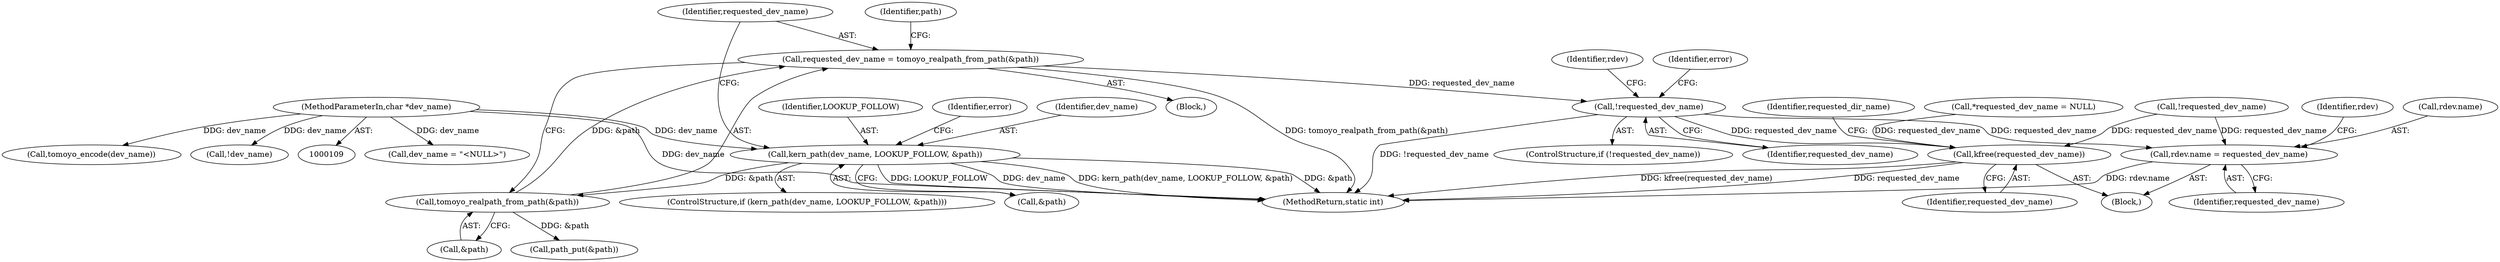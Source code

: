 digraph "0_linux_4e78c724d47e2342aa8fde61f6b8536f662f795f@pointer" {
"1000274" [label="(Call,!requested_dev_name)"];
"1000265" [label="(Call,requested_dev_name = tomoyo_realpath_from_path(&path))"];
"1000267" [label="(Call,tomoyo_realpath_from_path(&path))"];
"1000254" [label="(Call,kern_path(dev_name, LOOKUP_FOLLOW, &path))"];
"1000111" [label="(MethodParameterIn,char *dev_name)"];
"1000303" [label="(Call,rdev.name = requested_dev_name)"];
"1000377" [label="(Call,kfree(requested_dev_name))"];
"1000261" [label="(Identifier,error)"];
"1000389" [label="(MethodReturn,static int)"];
"1000265" [label="(Call,requested_dev_name = tomoyo_realpath_from_path(&path))"];
"1000252" [label="(Block,)"];
"1000307" [label="(Identifier,requested_dev_name)"];
"1000305" [label="(Identifier,rdev)"];
"1000253" [label="(ControlStructure,if (kern_path(dev_name, LOOKUP_FOLLOW, &path)))"];
"1000273" [label="(ControlStructure,if (!requested_dev_name))"];
"1000303" [label="(Call,rdev.name = requested_dev_name)"];
"1000268" [label="(Call,&path)"];
"1000287" [label="(Call,dev_name = \"<NULL>\")"];
"1000295" [label="(Call,!requested_dev_name)"];
"1000254" [label="(Call,kern_path(dev_name, LOOKUP_FOLLOW, &path))"];
"1000380" [label="(Identifier,requested_dir_name)"];
"1000304" [label="(Call,rdev.name)"];
"1000292" [label="(Call,tomoyo_encode(dev_name))"];
"1000266" [label="(Identifier,requested_dev_name)"];
"1000270" [label="(Call,path_put(&path))"];
"1000275" [label="(Identifier,requested_dev_name)"];
"1000257" [label="(Call,&path)"];
"1000272" [label="(Identifier,path)"];
"1000255" [label="(Identifier,dev_name)"];
"1000115" [label="(Block,)"];
"1000377" [label="(Call,kfree(requested_dev_name))"];
"1000310" [label="(Identifier,rdev)"];
"1000378" [label="(Identifier,requested_dev_name)"];
"1000278" [label="(Identifier,error)"];
"1000267" [label="(Call,tomoyo_realpath_from_path(&path))"];
"1000256" [label="(Identifier,LOOKUP_FOLLOW)"];
"1000111" [label="(MethodParameterIn,char *dev_name)"];
"1000285" [label="(Call,!dev_name)"];
"1000274" [label="(Call,!requested_dev_name)"];
"1000130" [label="(Call,*requested_dev_name = NULL)"];
"1000274" -> "1000273"  [label="AST: "];
"1000274" -> "1000275"  [label="CFG: "];
"1000275" -> "1000274"  [label="AST: "];
"1000278" -> "1000274"  [label="CFG: "];
"1000305" -> "1000274"  [label="CFG: "];
"1000274" -> "1000389"  [label="DDG: !requested_dev_name"];
"1000265" -> "1000274"  [label="DDG: requested_dev_name"];
"1000274" -> "1000303"  [label="DDG: requested_dev_name"];
"1000274" -> "1000377"  [label="DDG: requested_dev_name"];
"1000265" -> "1000252"  [label="AST: "];
"1000265" -> "1000267"  [label="CFG: "];
"1000266" -> "1000265"  [label="AST: "];
"1000267" -> "1000265"  [label="AST: "];
"1000272" -> "1000265"  [label="CFG: "];
"1000265" -> "1000389"  [label="DDG: tomoyo_realpath_from_path(&path)"];
"1000267" -> "1000265"  [label="DDG: &path"];
"1000267" -> "1000268"  [label="CFG: "];
"1000268" -> "1000267"  [label="AST: "];
"1000254" -> "1000267"  [label="DDG: &path"];
"1000267" -> "1000270"  [label="DDG: &path"];
"1000254" -> "1000253"  [label="AST: "];
"1000254" -> "1000257"  [label="CFG: "];
"1000255" -> "1000254"  [label="AST: "];
"1000256" -> "1000254"  [label="AST: "];
"1000257" -> "1000254"  [label="AST: "];
"1000261" -> "1000254"  [label="CFG: "];
"1000266" -> "1000254"  [label="CFG: "];
"1000254" -> "1000389"  [label="DDG: dev_name"];
"1000254" -> "1000389"  [label="DDG: kern_path(dev_name, LOOKUP_FOLLOW, &path)"];
"1000254" -> "1000389"  [label="DDG: &path"];
"1000254" -> "1000389"  [label="DDG: LOOKUP_FOLLOW"];
"1000111" -> "1000254"  [label="DDG: dev_name"];
"1000111" -> "1000109"  [label="AST: "];
"1000111" -> "1000389"  [label="DDG: dev_name"];
"1000111" -> "1000285"  [label="DDG: dev_name"];
"1000111" -> "1000287"  [label="DDG: dev_name"];
"1000111" -> "1000292"  [label="DDG: dev_name"];
"1000303" -> "1000115"  [label="AST: "];
"1000303" -> "1000307"  [label="CFG: "];
"1000304" -> "1000303"  [label="AST: "];
"1000307" -> "1000303"  [label="AST: "];
"1000310" -> "1000303"  [label="CFG: "];
"1000303" -> "1000389"  [label="DDG: rdev.name"];
"1000295" -> "1000303"  [label="DDG: requested_dev_name"];
"1000377" -> "1000115"  [label="AST: "];
"1000377" -> "1000378"  [label="CFG: "];
"1000378" -> "1000377"  [label="AST: "];
"1000380" -> "1000377"  [label="CFG: "];
"1000377" -> "1000389"  [label="DDG: kfree(requested_dev_name)"];
"1000377" -> "1000389"  [label="DDG: requested_dev_name"];
"1000295" -> "1000377"  [label="DDG: requested_dev_name"];
"1000130" -> "1000377"  [label="DDG: requested_dev_name"];
}
